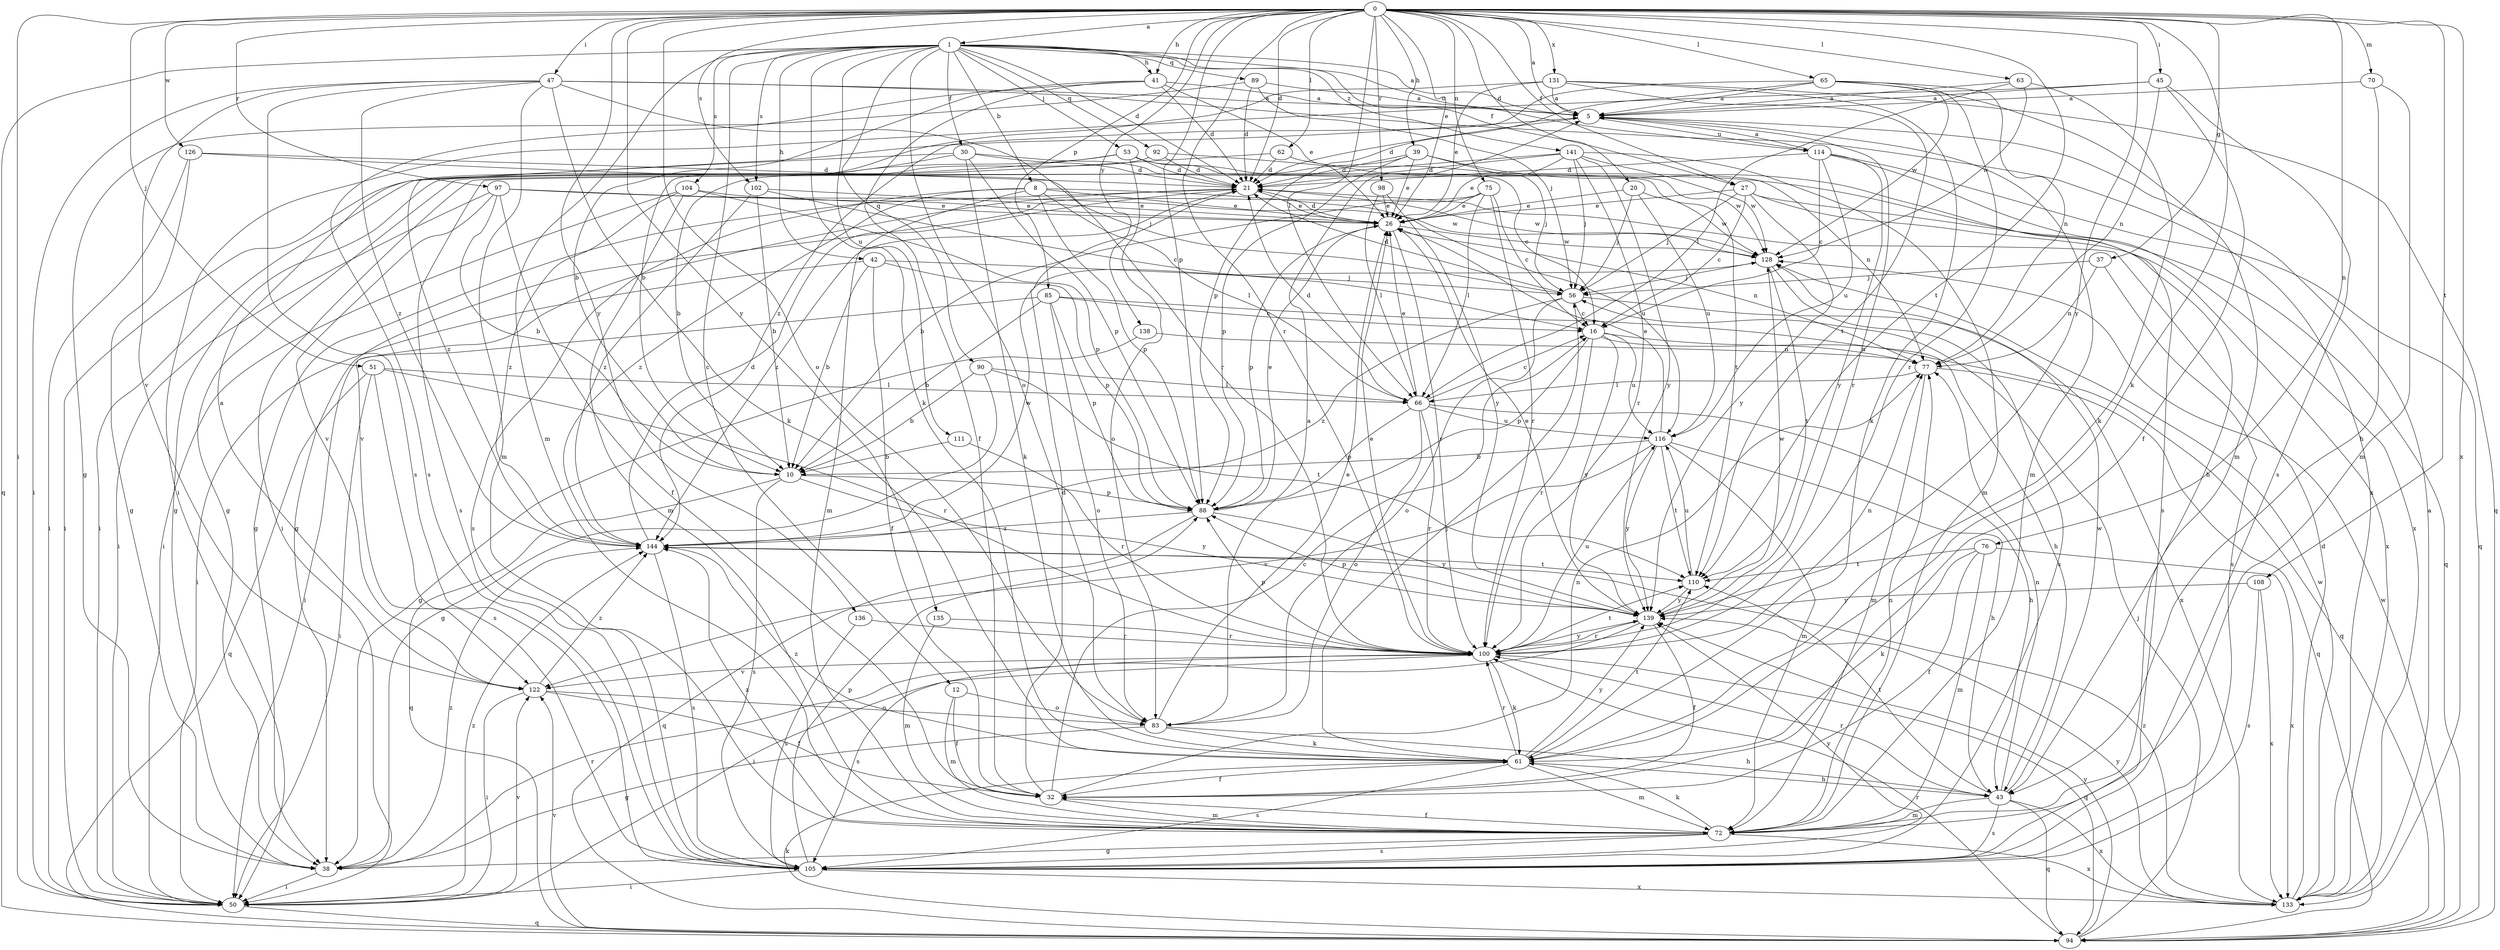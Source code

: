 strict digraph  {
0;
1;
5;
8;
10;
12;
16;
20;
21;
26;
27;
30;
32;
37;
38;
39;
41;
42;
43;
45;
47;
50;
51;
53;
56;
61;
62;
63;
65;
66;
70;
72;
75;
76;
77;
83;
85;
88;
89;
90;
92;
94;
97;
98;
100;
102;
104;
105;
108;
110;
111;
114;
116;
122;
126;
128;
131;
133;
135;
136;
138;
139;
141;
144;
0 -> 1  [label=a];
0 -> 5  [label=a];
0 -> 20  [label=d];
0 -> 21  [label=d];
0 -> 26  [label=e];
0 -> 27  [label=f];
0 -> 37  [label=g];
0 -> 39  [label=h];
0 -> 41  [label=h];
0 -> 45  [label=i];
0 -> 47  [label=i];
0 -> 50  [label=i];
0 -> 51  [label=j];
0 -> 61  [label=k];
0 -> 62  [label=l];
0 -> 63  [label=l];
0 -> 65  [label=l];
0 -> 66  [label=l];
0 -> 70  [label=m];
0 -> 75  [label=n];
0 -> 76  [label=n];
0 -> 83  [label=o];
0 -> 85  [label=p];
0 -> 88  [label=p];
0 -> 97  [label=r];
0 -> 98  [label=r];
0 -> 100  [label=r];
0 -> 102  [label=s];
0 -> 108  [label=t];
0 -> 110  [label=t];
0 -> 126  [label=w];
0 -> 131  [label=x];
0 -> 133  [label=x];
0 -> 135  [label=y];
0 -> 136  [label=y];
0 -> 138  [label=y];
0 -> 139  [label=y];
1 -> 5  [label=a];
1 -> 8  [label=b];
1 -> 12  [label=c];
1 -> 21  [label=d];
1 -> 27  [label=f];
1 -> 30  [label=f];
1 -> 41  [label=h];
1 -> 42  [label=h];
1 -> 53  [label=j];
1 -> 61  [label=k];
1 -> 72  [label=m];
1 -> 83  [label=o];
1 -> 89  [label=q];
1 -> 90  [label=q];
1 -> 92  [label=q];
1 -> 94  [label=q];
1 -> 102  [label=s];
1 -> 104  [label=s];
1 -> 111  [label=u];
1 -> 114  [label=u];
1 -> 141  [label=z];
5 -> 21  [label=d];
5 -> 72  [label=m];
5 -> 100  [label=r];
5 -> 114  [label=u];
8 -> 26  [label=e];
8 -> 66  [label=l];
8 -> 72  [label=m];
8 -> 88  [label=p];
8 -> 105  [label=s];
8 -> 116  [label=u];
8 -> 144  [label=z];
10 -> 88  [label=p];
10 -> 94  [label=q];
10 -> 105  [label=s];
10 -> 139  [label=y];
12 -> 32  [label=f];
12 -> 72  [label=m];
12 -> 83  [label=o];
16 -> 77  [label=n];
16 -> 88  [label=p];
16 -> 94  [label=q];
16 -> 100  [label=r];
16 -> 116  [label=u];
16 -> 139  [label=y];
20 -> 26  [label=e];
20 -> 56  [label=j];
20 -> 116  [label=u];
20 -> 128  [label=w];
21 -> 26  [label=e];
21 -> 38  [label=g];
21 -> 122  [label=v];
21 -> 128  [label=w];
21 -> 144  [label=z];
26 -> 21  [label=d];
26 -> 77  [label=n];
26 -> 88  [label=p];
26 -> 100  [label=r];
26 -> 128  [label=w];
27 -> 16  [label=c];
27 -> 26  [label=e];
27 -> 56  [label=j];
27 -> 94  [label=q];
27 -> 133  [label=x];
27 -> 139  [label=y];
30 -> 21  [label=d];
30 -> 50  [label=i];
30 -> 61  [label=k];
30 -> 88  [label=p];
30 -> 110  [label=t];
30 -> 144  [label=z];
32 -> 16  [label=c];
32 -> 21  [label=d];
32 -> 72  [label=m];
32 -> 77  [label=n];
37 -> 56  [label=j];
37 -> 77  [label=n];
37 -> 105  [label=s];
38 -> 50  [label=i];
38 -> 100  [label=r];
38 -> 144  [label=z];
39 -> 21  [label=d];
39 -> 26  [label=e];
39 -> 50  [label=i];
39 -> 56  [label=j];
39 -> 88  [label=p];
39 -> 105  [label=s];
41 -> 5  [label=a];
41 -> 10  [label=b];
41 -> 21  [label=d];
41 -> 26  [label=e];
41 -> 32  [label=f];
41 -> 105  [label=s];
42 -> 10  [label=b];
42 -> 32  [label=f];
42 -> 50  [label=i];
42 -> 56  [label=j];
42 -> 88  [label=p];
43 -> 72  [label=m];
43 -> 77  [label=n];
43 -> 94  [label=q];
43 -> 100  [label=r];
43 -> 105  [label=s];
43 -> 110  [label=t];
43 -> 128  [label=w];
43 -> 133  [label=x];
45 -> 5  [label=a];
45 -> 32  [label=f];
45 -> 50  [label=i];
45 -> 77  [label=n];
45 -> 105  [label=s];
47 -> 5  [label=a];
47 -> 50  [label=i];
47 -> 61  [label=k];
47 -> 72  [label=m];
47 -> 100  [label=r];
47 -> 105  [label=s];
47 -> 122  [label=v];
47 -> 133  [label=x];
47 -> 144  [label=z];
50 -> 94  [label=q];
50 -> 122  [label=v];
50 -> 144  [label=z];
51 -> 50  [label=i];
51 -> 66  [label=l];
51 -> 94  [label=q];
51 -> 100  [label=r];
51 -> 105  [label=s];
53 -> 10  [label=b];
53 -> 16  [label=c];
53 -> 21  [label=d];
53 -> 43  [label=h];
53 -> 50  [label=i];
53 -> 83  [label=o];
56 -> 16  [label=c];
56 -> 21  [label=d];
56 -> 83  [label=o];
56 -> 133  [label=x];
56 -> 144  [label=z];
61 -> 32  [label=f];
61 -> 43  [label=h];
61 -> 56  [label=j];
61 -> 72  [label=m];
61 -> 100  [label=r];
61 -> 105  [label=s];
61 -> 110  [label=t];
61 -> 139  [label=y];
61 -> 144  [label=z];
62 -> 21  [label=d];
62 -> 38  [label=g];
62 -> 128  [label=w];
63 -> 5  [label=a];
63 -> 61  [label=k];
63 -> 66  [label=l];
63 -> 128  [label=w];
65 -> 5  [label=a];
65 -> 72  [label=m];
65 -> 77  [label=n];
65 -> 88  [label=p];
65 -> 100  [label=r];
65 -> 128  [label=w];
65 -> 144  [label=z];
66 -> 16  [label=c];
66 -> 21  [label=d];
66 -> 26  [label=e];
66 -> 43  [label=h];
66 -> 83  [label=o];
66 -> 88  [label=p];
66 -> 100  [label=r];
66 -> 116  [label=u];
70 -> 5  [label=a];
70 -> 43  [label=h];
70 -> 72  [label=m];
72 -> 32  [label=f];
72 -> 38  [label=g];
72 -> 61  [label=k];
72 -> 77  [label=n];
72 -> 105  [label=s];
72 -> 133  [label=x];
72 -> 144  [label=z];
75 -> 10  [label=b];
75 -> 16  [label=c];
75 -> 26  [label=e];
75 -> 38  [label=g];
75 -> 66  [label=l];
75 -> 100  [label=r];
76 -> 32  [label=f];
76 -> 61  [label=k];
76 -> 72  [label=m];
76 -> 110  [label=t];
76 -> 133  [label=x];
77 -> 66  [label=l];
77 -> 72  [label=m];
77 -> 94  [label=q];
83 -> 5  [label=a];
83 -> 26  [label=e];
83 -> 38  [label=g];
83 -> 43  [label=h];
83 -> 61  [label=k];
85 -> 10  [label=b];
85 -> 16  [label=c];
85 -> 43  [label=h];
85 -> 50  [label=i];
85 -> 83  [label=o];
85 -> 88  [label=p];
88 -> 26  [label=e];
88 -> 94  [label=q];
88 -> 139  [label=y];
88 -> 144  [label=z];
89 -> 5  [label=a];
89 -> 21  [label=d];
89 -> 38  [label=g];
89 -> 56  [label=j];
90 -> 10  [label=b];
90 -> 38  [label=g];
90 -> 66  [label=l];
90 -> 110  [label=t];
92 -> 21  [label=d];
92 -> 38  [label=g];
92 -> 77  [label=n];
94 -> 56  [label=j];
94 -> 61  [label=k];
94 -> 100  [label=r];
94 -> 122  [label=v];
94 -> 128  [label=w];
94 -> 139  [label=y];
97 -> 10  [label=b];
97 -> 26  [label=e];
97 -> 32  [label=f];
97 -> 50  [label=i];
97 -> 122  [label=v];
97 -> 128  [label=w];
98 -> 26  [label=e];
98 -> 66  [label=l];
98 -> 139  [label=y];
100 -> 26  [label=e];
100 -> 61  [label=k];
100 -> 77  [label=n];
100 -> 88  [label=p];
100 -> 94  [label=q];
100 -> 105  [label=s];
100 -> 110  [label=t];
100 -> 116  [label=u];
100 -> 122  [label=v];
100 -> 139  [label=y];
102 -> 10  [label=b];
102 -> 16  [label=c];
102 -> 26  [label=e];
102 -> 144  [label=z];
104 -> 26  [label=e];
104 -> 50  [label=i];
104 -> 72  [label=m];
104 -> 88  [label=p];
104 -> 144  [label=z];
105 -> 50  [label=i];
105 -> 88  [label=p];
105 -> 133  [label=x];
105 -> 139  [label=y];
108 -> 105  [label=s];
108 -> 133  [label=x];
108 -> 139  [label=y];
110 -> 116  [label=u];
110 -> 139  [label=y];
111 -> 10  [label=b];
111 -> 100  [label=r];
114 -> 5  [label=a];
114 -> 16  [label=c];
114 -> 21  [label=d];
114 -> 94  [label=q];
114 -> 116  [label=u];
114 -> 133  [label=x];
114 -> 139  [label=y];
116 -> 10  [label=b];
116 -> 26  [label=e];
116 -> 43  [label=h];
116 -> 72  [label=m];
116 -> 110  [label=t];
116 -> 122  [label=v];
116 -> 139  [label=y];
122 -> 5  [label=a];
122 -> 32  [label=f];
122 -> 50  [label=i];
122 -> 83  [label=o];
122 -> 144  [label=z];
126 -> 21  [label=d];
126 -> 38  [label=g];
126 -> 50  [label=i];
126 -> 56  [label=j];
128 -> 56  [label=j];
128 -> 105  [label=s];
128 -> 110  [label=t];
131 -> 5  [label=a];
131 -> 10  [label=b];
131 -> 26  [label=e];
131 -> 61  [label=k];
131 -> 94  [label=q];
131 -> 110  [label=t];
133 -> 5  [label=a];
133 -> 21  [label=d];
133 -> 128  [label=w];
133 -> 139  [label=y];
133 -> 144  [label=z];
135 -> 72  [label=m];
135 -> 100  [label=r];
136 -> 100  [label=r];
136 -> 105  [label=s];
138 -> 38  [label=g];
138 -> 77  [label=n];
139 -> 26  [label=e];
139 -> 32  [label=f];
139 -> 50  [label=i];
139 -> 88  [label=p];
139 -> 100  [label=r];
139 -> 128  [label=w];
141 -> 21  [label=d];
141 -> 26  [label=e];
141 -> 56  [label=j];
141 -> 72  [label=m];
141 -> 100  [label=r];
141 -> 105  [label=s];
141 -> 128  [label=w];
141 -> 139  [label=y];
144 -> 21  [label=d];
144 -> 105  [label=s];
144 -> 110  [label=t];
144 -> 128  [label=w];
}
